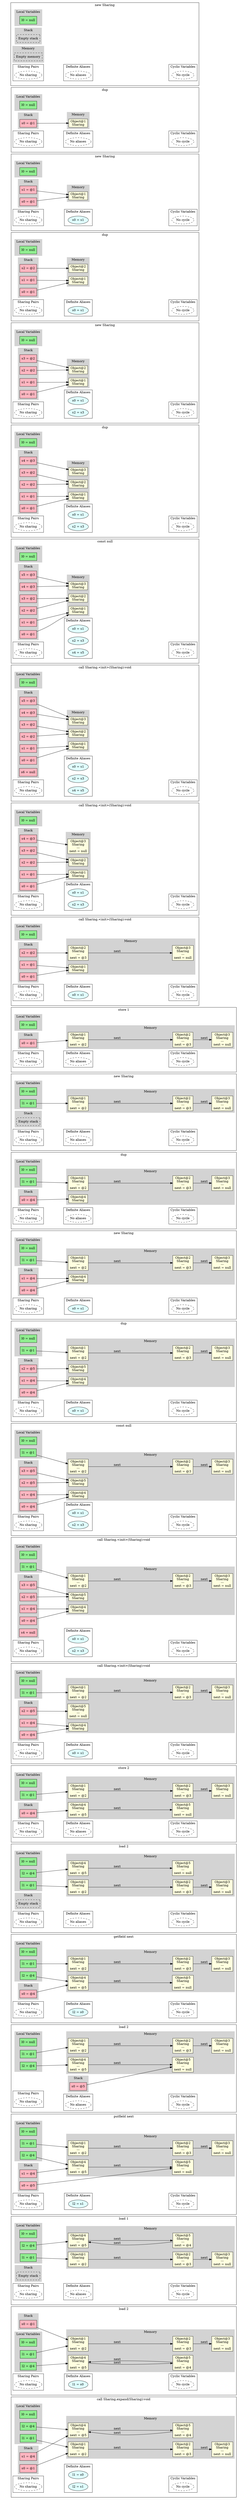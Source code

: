 digraph MemoryGraph {
 node [shape=box, style=filled, fillcolor=lightblue];
 rankdir=LR;

 // Invisible anchor subgraph
 subgraph cluster_anchor {
 style=invis;
 anchor [style=invis, shape=point, width=0, height=0];
 }

 // Starting point for subgraph ordering
 anchor_start [style=invis, shape=point];

 anchor_530939040294843 [style=invis, shape=point];
 anchor_start -> anchor_530939040294843 [style=invis];
 anchor_start = anchor_530939040294843;

 subgraph cluster_530939040294843 {
 anchor_530939040294843 [style=invis];
 label="new Sharing";
 subgraph cluster_locals_530939040294843 {
 label="Local Variables";
 style=filled;
 color=lightgrey;
 node [style=filled, fillcolor=lightgreen];
 "l0_530939040294843" [label="l0 = null"];
 }

 subgraph cluster_stack_530939040294843 {
 label="Stack";
 style=filled;
 color=lightgrey;
 node [style=filled, fillcolor=lightpink];
 "empty_stack_530939040294843" [label="Empty stack", style=dashed, fillcolor=white];
 }

 subgraph cluster_memory_530939040294843 {
 label="Memory";
 style=filled;
 color=lightgrey;
 node [style=filled, fillcolor=lightyellow];
 "empty_memory_530939040294843" [label="Empty memory", style=dashed, fillcolor=white];
 }


 // Sharing pairs
 subgraph cluster_sharing_530939040294843 {
 label="Sharing Pairs";
 node [shape=ellipse, style=filled, fillcolor=lightyellow];
 "empty_sharing_530939040294843" [label="No sharing", style=dashed, fillcolor=white];
 }

    // Alias pairs
    subgraph cluster_aliases_530939040294843 {
      label="Definite Aliases";
      node [shape=ellipse, style=filled, fillcolor=lightcyan];
      "empty_alias_530939040294843" [label="No aliases", style=dashed, fillcolor=white];
    }

 // Cyclic variables
 subgraph cluster_cyclic_530939040294843 {
 label="Cyclic Variables";
 node [shape=ellipse];
 "empty_cyclic_530939040294843" [label="No cycle", style=dashed, fillcolor=white];
 }
 // Invisible edge for horizontal alignment
 "empty_sharing_530939040294843" -> "empty_alias_530939040294843" [style=invis, weight=10];
 // Invisible edge for horizontal alignment
 "empty_alias_530939040294843" -> "empty_cyclic_530939040294843" [style=invis, weight=10];
 }
 anchor_530939051163811 [style=invis, shape=point];
 anchor_start -> anchor_530939051163811 [style=invis];
 anchor_start = anchor_530939051163811;

 subgraph cluster_530939051163811 {
 anchor_530939051163811 [style=invis];
 label="dup";
 subgraph cluster_locals_530939051163811 {
 label="Local Variables";
 style=filled;
 color=lightgrey;
 node [style=filled, fillcolor=lightgreen];
 "l0_530939051163811" [label="l0 = null"];
 }

 subgraph cluster_stack_530939051163811 {
 label="Stack";
 style=filled;
 color=lightgrey;
 node [style=filled, fillcolor=lightpink];
 "s0_530939051163811" [label="s0 = @1"];
 }

 subgraph cluster_memory_530939051163811 {
 label="Memory";
 style=filled;
 color=lightgrey;
 node [style=filled, fillcolor=lightyellow];
 "obj1_530939051163811" [label="Object@1\nSharing"];
 }

 "s0_530939051163811" -> "obj1_530939051163811";

 // Sharing pairs
 subgraph cluster_sharing_530939051163811 {
 label="Sharing Pairs";
 node [shape=ellipse, style=filled, fillcolor=lightyellow];
 "empty_sharing_530939051163811" [label="No sharing", style=dashed, fillcolor=white];
 }

    // Alias pairs
    subgraph cluster_aliases_530939051163811 {
      label="Definite Aliases";
      node [shape=ellipse, style=filled, fillcolor=lightcyan];
      "empty_alias_530939051163811" [label="No aliases", style=dashed, fillcolor=white];
    }

 // Cyclic variables
 subgraph cluster_cyclic_530939051163811 {
 label="Cyclic Variables";
 node [shape=ellipse];
 "empty_cyclic_530939051163811" [label="No cycle", style=dashed, fillcolor=white];
 }
 // Invisible edge for horizontal alignment
 "empty_sharing_530939051163811" -> "empty_alias_530939051163811" [style=invis, weight=10];
 // Invisible edge for horizontal alignment
 "empty_alias_530939051163811" -> "empty_cyclic_530939051163811" [style=invis, weight=10];
 }
 anchor_530939055542034 [style=invis, shape=point];
 anchor_start -> anchor_530939055542034 [style=invis];
 anchor_start = anchor_530939055542034;

 subgraph cluster_530939055542034 {
 anchor_530939055542034 [style=invis];
 label="new Sharing";
 subgraph cluster_locals_530939055542034 {
 label="Local Variables";
 style=filled;
 color=lightgrey;
 node [style=filled, fillcolor=lightgreen];
 "l0_530939055542034" [label="l0 = null"];
 }

 subgraph cluster_stack_530939055542034 {
 label="Stack";
 style=filled;
 color=lightgrey;
 node [style=filled, fillcolor=lightpink];
 "s0_530939055542034" [label="s0 = @1"];
 "s1_530939055542034" [label="s1 = @1"];
 }

 subgraph cluster_memory_530939055542034 {
 label="Memory";
 style=filled;
 color=lightgrey;
 node [style=filled, fillcolor=lightyellow];
 "obj1_530939055542034" [label="Object@1\nSharing"];
 }

 "s0_530939055542034" -> "obj1_530939055542034";
 "s1_530939055542034" -> "obj1_530939055542034";

 // Sharing pairs
 subgraph cluster_sharing_530939055542034 {
 label="Sharing Pairs";
 node [shape=ellipse, style=filled, fillcolor=lightyellow];
 "empty_sharing_530939055542034" [label="No sharing", style=dashed, fillcolor=white];
 }

    // Alias pairs
    subgraph cluster_aliases_530939055542034 {
      label="Definite Aliases";
      node [shape=ellipse, style=filled, fillcolor=lightcyan];
      "alias0_530939055542034" [label="s0 = s1"];
    }

 // Cyclic variables
 subgraph cluster_cyclic_530939055542034 {
 label="Cyclic Variables";
 node [shape=ellipse];
 "empty_cyclic_530939055542034" [label="No cycle", style=dashed, fillcolor=white];
 }
 // Invisible edge for horizontal alignment
 "empty_sharing_530939055542034" -> "alias0_530939055542034" [style=invis, weight=10];
 // Invisible edge for horizontal alignment
 "alias0_530939055542034" -> "empty_cyclic_530939055542034" [style=invis, weight=10];
 }
 anchor_530939062590688 [style=invis, shape=point];
 anchor_start -> anchor_530939062590688 [style=invis];
 anchor_start = anchor_530939062590688;

 subgraph cluster_530939062590688 {
 anchor_530939062590688 [style=invis];
 label="dup";
 subgraph cluster_locals_530939062590688 {
 label="Local Variables";
 style=filled;
 color=lightgrey;
 node [style=filled, fillcolor=lightgreen];
 "l0_530939062590688" [label="l0 = null"];
 }

 subgraph cluster_stack_530939062590688 {
 label="Stack";
 style=filled;
 color=lightgrey;
 node [style=filled, fillcolor=lightpink];
 "s0_530939062590688" [label="s0 = @1"];
 "s1_530939062590688" [label="s1 = @1"];
 "s2_530939062590688" [label="s2 = @2"];
 }

 subgraph cluster_memory_530939062590688 {
 label="Memory";
 style=filled;
 color=lightgrey;
 node [style=filled, fillcolor=lightyellow];
 "obj1_530939062590688" [label="Object@1\nSharing"];
 "obj2_530939062590688" [label="Object@2\nSharing"];
 }

 "s0_530939062590688" -> "obj1_530939062590688";
 "s1_530939062590688" -> "obj1_530939062590688";
 "s2_530939062590688" -> "obj2_530939062590688";

 // Sharing pairs
 subgraph cluster_sharing_530939062590688 {
 label="Sharing Pairs";
 node [shape=ellipse, style=filled, fillcolor=lightyellow];
 "empty_sharing_530939062590688" [label="No sharing", style=dashed, fillcolor=white];
 }

    // Alias pairs
    subgraph cluster_aliases_530939062590688 {
      label="Definite Aliases";
      node [shape=ellipse, style=filled, fillcolor=lightcyan];
      "alias0_530939062590688" [label="s0 = s1"];
    }

 // Cyclic variables
 subgraph cluster_cyclic_530939062590688 {
 label="Cyclic Variables";
 node [shape=ellipse];
 "empty_cyclic_530939062590688" [label="No cycle", style=dashed, fillcolor=white];
 }
 // Invisible edge for horizontal alignment
 "empty_sharing_530939062590688" -> "alias0_530939062590688" [style=invis, weight=10];
 // Invisible edge for horizontal alignment
 "alias0_530939062590688" -> "empty_cyclic_530939062590688" [style=invis, weight=10];
 }
 anchor_530939068507342 [style=invis, shape=point];
 anchor_start -> anchor_530939068507342 [style=invis];
 anchor_start = anchor_530939068507342;

 subgraph cluster_530939068507342 {
 anchor_530939068507342 [style=invis];
 label="new Sharing";
 subgraph cluster_locals_530939068507342 {
 label="Local Variables";
 style=filled;
 color=lightgrey;
 node [style=filled, fillcolor=lightgreen];
 "l0_530939068507342" [label="l0 = null"];
 }

 subgraph cluster_stack_530939068507342 {
 label="Stack";
 style=filled;
 color=lightgrey;
 node [style=filled, fillcolor=lightpink];
 "s0_530939068507342" [label="s0 = @1"];
 "s1_530939068507342" [label="s1 = @1"];
 "s2_530939068507342" [label="s2 = @2"];
 "s3_530939068507342" [label="s3 = @2"];
 }

 subgraph cluster_memory_530939068507342 {
 label="Memory";
 style=filled;
 color=lightgrey;
 node [style=filled, fillcolor=lightyellow];
 "obj1_530939068507342" [label="Object@1\nSharing"];
 "obj2_530939068507342" [label="Object@2\nSharing"];
 }

 "s0_530939068507342" -> "obj1_530939068507342";
 "s1_530939068507342" -> "obj1_530939068507342";
 "s2_530939068507342" -> "obj2_530939068507342";
 "s3_530939068507342" -> "obj2_530939068507342";

 // Sharing pairs
 subgraph cluster_sharing_530939068507342 {
 label="Sharing Pairs";
 node [shape=ellipse, style=filled, fillcolor=lightyellow];
 "empty_sharing_530939068507342" [label="No sharing", style=dashed, fillcolor=white];
 }

    // Alias pairs
    subgraph cluster_aliases_530939068507342 {
      label="Definite Aliases";
      node [shape=ellipse, style=filled, fillcolor=lightcyan];
      "alias0_530939068507342" [label="s0 = s1"];
      "alias1_530939068507342" [label="s2 = s3"];
    }

 // Cyclic variables
 subgraph cluster_cyclic_530939068507342 {
 label="Cyclic Variables";
 node [shape=ellipse];
 "empty_cyclic_530939068507342" [label="No cycle", style=dashed, fillcolor=white];
 }
 // Invisible edge for horizontal alignment
 "empty_sharing_530939068507342" -> "alias1_530939068507342" [style=invis, weight=10];
 // Invisible edge for horizontal alignment
 "alias1_530939068507342" -> "empty_cyclic_530939068507342" [style=invis, weight=10];
 }
 anchor_530939076800041 [style=invis, shape=point];
 anchor_start -> anchor_530939076800041 [style=invis];
 anchor_start = anchor_530939076800041;

 subgraph cluster_530939076800041 {
 anchor_530939076800041 [style=invis];
 label="dup";
 subgraph cluster_locals_530939076800041 {
 label="Local Variables";
 style=filled;
 color=lightgrey;
 node [style=filled, fillcolor=lightgreen];
 "l0_530939076800041" [label="l0 = null"];
 }

 subgraph cluster_stack_530939076800041 {
 label="Stack";
 style=filled;
 color=lightgrey;
 node [style=filled, fillcolor=lightpink];
 "s0_530939076800041" [label="s0 = @1"];
 "s1_530939076800041" [label="s1 = @1"];
 "s2_530939076800041" [label="s2 = @2"];
 "s3_530939076800041" [label="s3 = @2"];
 "s4_530939076800041" [label="s4 = @3"];
 }

 subgraph cluster_memory_530939076800041 {
 label="Memory";
 style=filled;
 color=lightgrey;
 node [style=filled, fillcolor=lightyellow];
 "obj1_530939076800041" [label="Object@1\nSharing"];
 "obj2_530939076800041" [label="Object@2\nSharing"];
 "obj3_530939076800041" [label="Object@3\nSharing"];
 }

 "s0_530939076800041" -> "obj1_530939076800041";
 "s1_530939076800041" -> "obj1_530939076800041";
 "s2_530939076800041" -> "obj2_530939076800041";
 "s3_530939076800041" -> "obj2_530939076800041";
 "s4_530939076800041" -> "obj3_530939076800041";

 // Sharing pairs
 subgraph cluster_sharing_530939076800041 {
 label="Sharing Pairs";
 node [shape=ellipse, style=filled, fillcolor=lightyellow];
 "empty_sharing_530939076800041" [label="No sharing", style=dashed, fillcolor=white];
 }

    // Alias pairs
    subgraph cluster_aliases_530939076800041 {
      label="Definite Aliases";
      node [shape=ellipse, style=filled, fillcolor=lightcyan];
      "alias0_530939076800041" [label="s0 = s1"];
      "alias1_530939076800041" [label="s2 = s3"];
    }

 // Cyclic variables
 subgraph cluster_cyclic_530939076800041 {
 label="Cyclic Variables";
 node [shape=ellipse];
 "empty_cyclic_530939076800041" [label="No cycle", style=dashed, fillcolor=white];
 }
 // Invisible edge for horizontal alignment
 "empty_sharing_530939076800041" -> "alias1_530939076800041" [style=invis, weight=10];
 // Invisible edge for horizontal alignment
 "alias1_530939076800041" -> "empty_cyclic_530939076800041" [style=invis, weight=10];
 }
 anchor_530939081760856 [style=invis, shape=point];
 anchor_start -> anchor_530939081760856 [style=invis];
 anchor_start = anchor_530939081760856;

 subgraph cluster_530939081760856 {
 anchor_530939081760856 [style=invis];
 label="const null";
 subgraph cluster_locals_530939081760856 {
 label="Local Variables";
 style=filled;
 color=lightgrey;
 node [style=filled, fillcolor=lightgreen];
 "l0_530939081760856" [label="l0 = null"];
 }

 subgraph cluster_stack_530939081760856 {
 label="Stack";
 style=filled;
 color=lightgrey;
 node [style=filled, fillcolor=lightpink];
 "s0_530939081760856" [label="s0 = @1"];
 "s1_530939081760856" [label="s1 = @1"];
 "s2_530939081760856" [label="s2 = @2"];
 "s3_530939081760856" [label="s3 = @2"];
 "s4_530939081760856" [label="s4 = @3"];
 "s5_530939081760856" [label="s5 = @3"];
 }

 subgraph cluster_memory_530939081760856 {
 label="Memory";
 style=filled;
 color=lightgrey;
 node [style=filled, fillcolor=lightyellow];
 "obj1_530939081760856" [label="Object@1\nSharing"];
 "obj2_530939081760856" [label="Object@2\nSharing"];
 "obj3_530939081760856" [label="Object@3\nSharing"];
 }

 "s0_530939081760856" -> "obj1_530939081760856";
 "s1_530939081760856" -> "obj1_530939081760856";
 "s2_530939081760856" -> "obj2_530939081760856";
 "s3_530939081760856" -> "obj2_530939081760856";
 "s4_530939081760856" -> "obj3_530939081760856";
 "s5_530939081760856" -> "obj3_530939081760856";

 // Sharing pairs
 subgraph cluster_sharing_530939081760856 {
 label="Sharing Pairs";
 node [shape=ellipse, style=filled, fillcolor=lightyellow];
 "empty_sharing_530939081760856" [label="No sharing", style=dashed, fillcolor=white];
 }

    // Alias pairs
    subgraph cluster_aliases_530939081760856 {
      label="Definite Aliases";
      node [shape=ellipse, style=filled, fillcolor=lightcyan];
      "alias0_530939081760856" [label="s0 = s1"];
      "alias1_530939081760856" [label="s2 = s3"];
      "alias2_530939081760856" [label="s4 = s5"];
    }

 // Cyclic variables
 subgraph cluster_cyclic_530939081760856 {
 label="Cyclic Variables";
 node [shape=ellipse];
 "empty_cyclic_530939081760856" [label="No cycle", style=dashed, fillcolor=white];
 }
 // Invisible edge for horizontal alignment
 "empty_sharing_530939081760856" -> "alias2_530939081760856" [style=invis, weight=10];
 // Invisible edge for horizontal alignment
 "alias2_530939081760856" -> "empty_cyclic_530939081760856" [style=invis, weight=10];
 }
 anchor_530939136431857 [style=invis, shape=point];
 anchor_start -> anchor_530939136431857 [style=invis];
 anchor_start = anchor_530939136431857;

 subgraph cluster_530939136431857 {
 anchor_530939136431857 [style=invis];
 label="call Sharing.<init>(Sharing):void";
 subgraph cluster_locals_530939136431857 {
 label="Local Variables";
 style=filled;
 color=lightgrey;
 node [style=filled, fillcolor=lightgreen];
 "l0_530939136431857" [label="l0 = null"];
 }

 subgraph cluster_stack_530939136431857 {
 label="Stack";
 style=filled;
 color=lightgrey;
 node [style=filled, fillcolor=lightpink];
 "s0_530939136431857" [label="s0 = @1"];
 "s1_530939136431857" [label="s1 = @1"];
 "s2_530939136431857" [label="s2 = @2"];
 "s3_530939136431857" [label="s3 = @2"];
 "s4_530939136431857" [label="s4 = @3"];
 "s5_530939136431857" [label="s5 = @3"];
 "s6_530939136431857" [label="s6 = null"];
 }

 subgraph cluster_memory_530939136431857 {
 label="Memory";
 style=filled;
 color=lightgrey;
 node [style=filled, fillcolor=lightyellow];
 "obj1_530939136431857" [label="Object@1\nSharing"];
 "obj2_530939136431857" [label="Object@2\nSharing"];
 "obj3_530939136431857" [label="Object@3\nSharing"];
 }

 "s0_530939136431857" -> "obj1_530939136431857";
 "s1_530939136431857" -> "obj1_530939136431857";
 "s2_530939136431857" -> "obj2_530939136431857";
 "s3_530939136431857" -> "obj2_530939136431857";
 "s4_530939136431857" -> "obj3_530939136431857";
 "s5_530939136431857" -> "obj3_530939136431857";

 // Sharing pairs
 subgraph cluster_sharing_530939136431857 {
 label="Sharing Pairs";
 node [shape=ellipse, style=filled, fillcolor=lightyellow];
 "empty_sharing_530939136431857" [label="No sharing", style=dashed, fillcolor=white];
 }

    // Alias pairs
    subgraph cluster_aliases_530939136431857 {
      label="Definite Aliases";
      node [shape=ellipse, style=filled, fillcolor=lightcyan];
      "alias0_530939136431857" [label="s0 = s1"];
      "alias1_530939136431857" [label="s2 = s3"];
      "alias2_530939136431857" [label="s4 = s5"];
    }

 // Cyclic variables
 subgraph cluster_cyclic_530939136431857 {
 label="Cyclic Variables";
 node [shape=ellipse];
 "empty_cyclic_530939136431857" [label="No cycle", style=dashed, fillcolor=white];
 }
 // Invisible edge for horizontal alignment
 "empty_sharing_530939136431857" -> "alias2_530939136431857" [style=invis, weight=10];
 // Invisible edge for horizontal alignment
 "alias2_530939136431857" -> "empty_cyclic_530939136431857" [style=invis, weight=10];
 }
 anchor_530939160547230 [style=invis, shape=point];
 anchor_start -> anchor_530939160547230 [style=invis];
 anchor_start = anchor_530939160547230;

 subgraph cluster_530939160547230 {
 anchor_530939160547230 [style=invis];
 label="call Sharing.<init>(Sharing):void";
 subgraph cluster_locals_530939160547230 {
 label="Local Variables";
 style=filled;
 color=lightgrey;
 node [style=filled, fillcolor=lightgreen];
 "l0_530939160547230" [label="l0 = null"];
 }

 subgraph cluster_stack_530939160547230 {
 label="Stack";
 style=filled;
 color=lightgrey;
 node [style=filled, fillcolor=lightpink];
 "s0_530939160547230" [label="s0 = @1"];
 "s1_530939160547230" [label="s1 = @1"];
 "s2_530939160547230" [label="s2 = @2"];
 "s3_530939160547230" [label="s3 = @2"];
 "s4_530939160547230" [label="s4 = @3"];
 }

 subgraph cluster_memory_530939160547230 {
 label="Memory";
 style=filled;
 color=lightgrey;
 node [style=filled, fillcolor=lightyellow];
 "obj1_530939160547230" [label="Object@1\nSharing"];
 "obj2_530939160547230" [label="Object@2\nSharing"];
 "obj3_530939160547230" [label="Object@3\nSharing\n---\nnext = null\n"];
 }

 "s0_530939160547230" -> "obj1_530939160547230";
 "s1_530939160547230" -> "obj1_530939160547230";
 "s2_530939160547230" -> "obj2_530939160547230";
 "s3_530939160547230" -> "obj2_530939160547230";
 "s4_530939160547230" -> "obj3_530939160547230";

 // Sharing pairs
 subgraph cluster_sharing_530939160547230 {
 label="Sharing Pairs";
 node [shape=ellipse, style=filled, fillcolor=lightyellow];
 "empty_sharing_530939160547230" [label="No sharing", style=dashed, fillcolor=white];
 }

    // Alias pairs
    subgraph cluster_aliases_530939160547230 {
      label="Definite Aliases";
      node [shape=ellipse, style=filled, fillcolor=lightcyan];
      "alias0_530939160547230" [label="s0 = s1"];
      "alias1_530939160547230" [label="s2 = s3"];
    }

 // Cyclic variables
 subgraph cluster_cyclic_530939160547230 {
 label="Cyclic Variables";
 node [shape=ellipse];
 "empty_cyclic_530939160547230" [label="No cycle", style=dashed, fillcolor=white];
 }
 // Invisible edge for horizontal alignment
 "empty_sharing_530939160547230" -> "alias1_530939160547230" [style=invis, weight=10];
 // Invisible edge for horizontal alignment
 "alias1_530939160547230" -> "empty_cyclic_530939160547230" [style=invis, weight=10];
 }
 anchor_530939186517302 [style=invis, shape=point];
 anchor_start -> anchor_530939186517302 [style=invis];
 anchor_start = anchor_530939186517302;

 subgraph cluster_530939186517302 {
 anchor_530939186517302 [style=invis];
 label="call Sharing.<init>(Sharing):void";
 subgraph cluster_locals_530939186517302 {
 label="Local Variables";
 style=filled;
 color=lightgrey;
 node [style=filled, fillcolor=lightgreen];
 "l0_530939186517302" [label="l0 = null"];
 }

 subgraph cluster_stack_530939186517302 {
 label="Stack";
 style=filled;
 color=lightgrey;
 node [style=filled, fillcolor=lightpink];
 "s0_530939186517302" [label="s0 = @1"];
 "s1_530939186517302" [label="s1 = @1"];
 "s2_530939186517302" [label="s2 = @2"];
 }

 subgraph cluster_memory_530939186517302 {
 label="Memory";
 style=filled;
 color=lightgrey;
 node [style=filled, fillcolor=lightyellow];
 "obj1_530939186517302" [label="Object@1\nSharing"];
 "obj2_530939186517302" [label="Object@2\nSharing\n---\nnext = @3\n"];
 "obj3_530939186517302" [label="Object@3\nSharing\n---\nnext = null\n"];
 }

 "s0_530939186517302" -> "obj1_530939186517302";
 "s1_530939186517302" -> "obj1_530939186517302";
 "s2_530939186517302" -> "obj2_530939186517302";
 "obj2_530939186517302" -> "obj3_530939186517302" [label="next"];

 // Sharing pairs
 subgraph cluster_sharing_530939186517302 {
 label="Sharing Pairs";
 node [shape=ellipse, style=filled, fillcolor=lightyellow];
 "empty_sharing_530939186517302" [label="No sharing", style=dashed, fillcolor=white];
 }

    // Alias pairs
    subgraph cluster_aliases_530939186517302 {
      label="Definite Aliases";
      node [shape=ellipse, style=filled, fillcolor=lightcyan];
      "alias0_530939186517302" [label="s0 = s1"];
    }

 // Cyclic variables
 subgraph cluster_cyclic_530939186517302 {
 label="Cyclic Variables";
 node [shape=ellipse];
 "empty_cyclic_530939186517302" [label="No cycle", style=dashed, fillcolor=white];
 }
 // Invisible edge for horizontal alignment
 "empty_sharing_530939186517302" -> "alias0_530939186517302" [style=invis, weight=10];
 // Invisible edge for horizontal alignment
 "alias0_530939186517302" -> "empty_cyclic_530939186517302" [style=invis, weight=10];
 }
 anchor_530939193190040 [style=invis, shape=point];
 anchor_start -> anchor_530939193190040 [style=invis];
 anchor_start = anchor_530939193190040;

 subgraph cluster_530939193190040 {
 anchor_530939193190040 [style=invis];
 label="store 1";
 subgraph cluster_locals_530939193190040 {
 label="Local Variables";
 style=filled;
 color=lightgrey;
 node [style=filled, fillcolor=lightgreen];
 "l0_530939193190040" [label="l0 = null"];
 }

 subgraph cluster_stack_530939193190040 {
 label="Stack";
 style=filled;
 color=lightgrey;
 node [style=filled, fillcolor=lightpink];
 "s0_530939193190040" [label="s0 = @1"];
 }

 subgraph cluster_memory_530939193190040 {
 label="Memory";
 style=filled;
 color=lightgrey;
 node [style=filled, fillcolor=lightyellow];
 "obj1_530939193190040" [label="Object@1\nSharing\n---\nnext = @2\n"];
 "obj2_530939193190040" [label="Object@2\nSharing\n---\nnext = @3\n"];
 "obj3_530939193190040" [label="Object@3\nSharing\n---\nnext = null\n"];
 }

 "s0_530939193190040" -> "obj1_530939193190040";
 "obj1_530939193190040" -> "obj2_530939193190040" [label="next"];
 "obj2_530939193190040" -> "obj3_530939193190040" [label="next"];

 // Sharing pairs
 subgraph cluster_sharing_530939193190040 {
 label="Sharing Pairs";
 node [shape=ellipse, style=filled, fillcolor=lightyellow];
 "empty_sharing_530939193190040" [label="No sharing", style=dashed, fillcolor=white];
 }

    // Alias pairs
    subgraph cluster_aliases_530939193190040 {
      label="Definite Aliases";
      node [shape=ellipse, style=filled, fillcolor=lightcyan];
      "empty_alias_530939193190040" [label="No aliases", style=dashed, fillcolor=white];
    }

 // Cyclic variables
 subgraph cluster_cyclic_530939193190040 {
 label="Cyclic Variables";
 node [shape=ellipse];
 "empty_cyclic_530939193190040" [label="No cycle", style=dashed, fillcolor=white];
 }
 // Invisible edge for horizontal alignment
 "empty_sharing_530939193190040" -> "empty_alias_530939193190040" [style=invis, weight=10];
 // Invisible edge for horizontal alignment
 "empty_alias_530939193190040" -> "empty_cyclic_530939193190040" [style=invis, weight=10];
 }
 anchor_530939200785073 [style=invis, shape=point];
 anchor_start -> anchor_530939200785073 [style=invis];
 anchor_start = anchor_530939200785073;

 subgraph cluster_530939200785073 {
 anchor_530939200785073 [style=invis];
 label="new Sharing";
 subgraph cluster_locals_530939200785073 {
 label="Local Variables";
 style=filled;
 color=lightgrey;
 node [style=filled, fillcolor=lightgreen];
 "l0_530939200785073" [label="l0 = null"];
 "l1_530939200785073" [label="l1 = @1"];
 }

 subgraph cluster_stack_530939200785073 {
 label="Stack";
 style=filled;
 color=lightgrey;
 node [style=filled, fillcolor=lightpink];
 "empty_stack_530939200785073" [label="Empty stack", style=dashed, fillcolor=white];
 }

 subgraph cluster_memory_530939200785073 {
 label="Memory";
 style=filled;
 color=lightgrey;
 node [style=filled, fillcolor=lightyellow];
 "obj1_530939200785073" [label="Object@1\nSharing\n---\nnext = @2\n"];
 "obj2_530939200785073" [label="Object@2\nSharing\n---\nnext = @3\n"];
 "obj3_530939200785073" [label="Object@3\nSharing\n---\nnext = null\n"];
 }

 "l1_530939200785073" -> "obj1_530939200785073";
 "obj1_530939200785073" -> "obj2_530939200785073" [label="next"];
 "obj2_530939200785073" -> "obj3_530939200785073" [label="next"];

 // Sharing pairs
 subgraph cluster_sharing_530939200785073 {
 label="Sharing Pairs";
 node [shape=ellipse, style=filled, fillcolor=lightyellow];
 "empty_sharing_530939200785073" [label="No sharing", style=dashed, fillcolor=white];
 }

    // Alias pairs
    subgraph cluster_aliases_530939200785073 {
      label="Definite Aliases";
      node [shape=ellipse, style=filled, fillcolor=lightcyan];
      "empty_alias_530939200785073" [label="No aliases", style=dashed, fillcolor=white];
    }

 // Cyclic variables
 subgraph cluster_cyclic_530939200785073 {
 label="Cyclic Variables";
 node [shape=ellipse];
 "empty_cyclic_530939200785073" [label="No cycle", style=dashed, fillcolor=white];
 }
 // Invisible edge for horizontal alignment
 "empty_sharing_530939200785073" -> "empty_alias_530939200785073" [style=invis, weight=10];
 // Invisible edge for horizontal alignment
 "empty_alias_530939200785073" -> "empty_cyclic_530939200785073" [style=invis, weight=10];
 }
 anchor_530939206227170 [style=invis, shape=point];
 anchor_start -> anchor_530939206227170 [style=invis];
 anchor_start = anchor_530939206227170;

 subgraph cluster_530939206227170 {
 anchor_530939206227170 [style=invis];
 label="dup";
 subgraph cluster_locals_530939206227170 {
 label="Local Variables";
 style=filled;
 color=lightgrey;
 node [style=filled, fillcolor=lightgreen];
 "l0_530939206227170" [label="l0 = null"];
 "l1_530939206227170" [label="l1 = @1"];
 }

 subgraph cluster_stack_530939206227170 {
 label="Stack";
 style=filled;
 color=lightgrey;
 node [style=filled, fillcolor=lightpink];
 "s0_530939206227170" [label="s0 = @4"];
 }

 subgraph cluster_memory_530939206227170 {
 label="Memory";
 style=filled;
 color=lightgrey;
 node [style=filled, fillcolor=lightyellow];
 "obj1_530939206227170" [label="Object@1\nSharing\n---\nnext = @2\n"];
 "obj2_530939206227170" [label="Object@2\nSharing\n---\nnext = @3\n"];
 "obj3_530939206227170" [label="Object@3\nSharing\n---\nnext = null\n"];
 "obj4_530939206227170" [label="Object@4\nSharing"];
 }

 "l1_530939206227170" -> "obj1_530939206227170";
 "s0_530939206227170" -> "obj4_530939206227170";
 "obj1_530939206227170" -> "obj2_530939206227170" [label="next"];
 "obj2_530939206227170" -> "obj3_530939206227170" [label="next"];

 // Sharing pairs
 subgraph cluster_sharing_530939206227170 {
 label="Sharing Pairs";
 node [shape=ellipse, style=filled, fillcolor=lightyellow];
 "empty_sharing_530939206227170" [label="No sharing", style=dashed, fillcolor=white];
 }

    // Alias pairs
    subgraph cluster_aliases_530939206227170 {
      label="Definite Aliases";
      node [shape=ellipse, style=filled, fillcolor=lightcyan];
      "empty_alias_530939206227170" [label="No aliases", style=dashed, fillcolor=white];
    }

 // Cyclic variables
 subgraph cluster_cyclic_530939206227170 {
 label="Cyclic Variables";
 node [shape=ellipse];
 "empty_cyclic_530939206227170" [label="No cycle", style=dashed, fillcolor=white];
 }
 // Invisible edge for horizontal alignment
 "empty_sharing_530939206227170" -> "empty_alias_530939206227170" [style=invis, weight=10];
 // Invisible edge for horizontal alignment
 "empty_alias_530939206227170" -> "empty_cyclic_530939206227170" [style=invis, weight=10];
 }
 anchor_530939210455678 [style=invis, shape=point];
 anchor_start -> anchor_530939210455678 [style=invis];
 anchor_start = anchor_530939210455678;

 subgraph cluster_530939210455678 {
 anchor_530939210455678 [style=invis];
 label="new Sharing";
 subgraph cluster_locals_530939210455678 {
 label="Local Variables";
 style=filled;
 color=lightgrey;
 node [style=filled, fillcolor=lightgreen];
 "l0_530939210455678" [label="l0 = null"];
 "l1_530939210455678" [label="l1 = @1"];
 }

 subgraph cluster_stack_530939210455678 {
 label="Stack";
 style=filled;
 color=lightgrey;
 node [style=filled, fillcolor=lightpink];
 "s0_530939210455678" [label="s0 = @4"];
 "s1_530939210455678" [label="s1 = @4"];
 }

 subgraph cluster_memory_530939210455678 {
 label="Memory";
 style=filled;
 color=lightgrey;
 node [style=filled, fillcolor=lightyellow];
 "obj1_530939210455678" [label="Object@1\nSharing\n---\nnext = @2\n"];
 "obj2_530939210455678" [label="Object@2\nSharing\n---\nnext = @3\n"];
 "obj3_530939210455678" [label="Object@3\nSharing\n---\nnext = null\n"];
 "obj4_530939210455678" [label="Object@4\nSharing"];
 }

 "l1_530939210455678" -> "obj1_530939210455678";
 "s0_530939210455678" -> "obj4_530939210455678";
 "s1_530939210455678" -> "obj4_530939210455678";
 "obj1_530939210455678" -> "obj2_530939210455678" [label="next"];
 "obj2_530939210455678" -> "obj3_530939210455678" [label="next"];

 // Sharing pairs
 subgraph cluster_sharing_530939210455678 {
 label="Sharing Pairs";
 node [shape=ellipse, style=filled, fillcolor=lightyellow];
 "empty_sharing_530939210455678" [label="No sharing", style=dashed, fillcolor=white];
 }

    // Alias pairs
    subgraph cluster_aliases_530939210455678 {
      label="Definite Aliases";
      node [shape=ellipse, style=filled, fillcolor=lightcyan];
      "alias0_530939210455678" [label="s0 = s1"];
    }

 // Cyclic variables
 subgraph cluster_cyclic_530939210455678 {
 label="Cyclic Variables";
 node [shape=ellipse];
 "empty_cyclic_530939210455678" [label="No cycle", style=dashed, fillcolor=white];
 }
 // Invisible edge for horizontal alignment
 "empty_sharing_530939210455678" -> "alias0_530939210455678" [style=invis, weight=10];
 // Invisible edge for horizontal alignment
 "alias0_530939210455678" -> "empty_cyclic_530939210455678" [style=invis, weight=10];
 }
 anchor_530939218024100 [style=invis, shape=point];
 anchor_start -> anchor_530939218024100 [style=invis];
 anchor_start = anchor_530939218024100;

 subgraph cluster_530939218024100 {
 anchor_530939218024100 [style=invis];
 label="dup";
 subgraph cluster_locals_530939218024100 {
 label="Local Variables";
 style=filled;
 color=lightgrey;
 node [style=filled, fillcolor=lightgreen];
 "l0_530939218024100" [label="l0 = null"];
 "l1_530939218024100" [label="l1 = @1"];
 }

 subgraph cluster_stack_530939218024100 {
 label="Stack";
 style=filled;
 color=lightgrey;
 node [style=filled, fillcolor=lightpink];
 "s0_530939218024100" [label="s0 = @4"];
 "s1_530939218024100" [label="s1 = @4"];
 "s2_530939218024100" [label="s2 = @5"];
 }

 subgraph cluster_memory_530939218024100 {
 label="Memory";
 style=filled;
 color=lightgrey;
 node [style=filled, fillcolor=lightyellow];
 "obj1_530939218024100" [label="Object@1\nSharing\n---\nnext = @2\n"];
 "obj2_530939218024100" [label="Object@2\nSharing\n---\nnext = @3\n"];
 "obj3_530939218024100" [label="Object@3\nSharing\n---\nnext = null\n"];
 "obj4_530939218024100" [label="Object@4\nSharing"];
 "obj5_530939218024100" [label="Object@5\nSharing"];
 }

 "l1_530939218024100" -> "obj1_530939218024100";
 "s0_530939218024100" -> "obj4_530939218024100";
 "s1_530939218024100" -> "obj4_530939218024100";
 "s2_530939218024100" -> "obj5_530939218024100";
 "obj1_530939218024100" -> "obj2_530939218024100" [label="next"];
 "obj2_530939218024100" -> "obj3_530939218024100" [label="next"];

 // Sharing pairs
 subgraph cluster_sharing_530939218024100 {
 label="Sharing Pairs";
 node [shape=ellipse, style=filled, fillcolor=lightyellow];
 "empty_sharing_530939218024100" [label="No sharing", style=dashed, fillcolor=white];
 }

    // Alias pairs
    subgraph cluster_aliases_530939218024100 {
      label="Definite Aliases";
      node [shape=ellipse, style=filled, fillcolor=lightcyan];
      "alias0_530939218024100" [label="s0 = s1"];
    }

 // Cyclic variables
 subgraph cluster_cyclic_530939218024100 {
 label="Cyclic Variables";
 node [shape=ellipse];
 "empty_cyclic_530939218024100" [label="No cycle", style=dashed, fillcolor=white];
 }
 // Invisible edge for horizontal alignment
 "empty_sharing_530939218024100" -> "alias0_530939218024100" [style=invis, weight=10];
 // Invisible edge for horizontal alignment
 "alias0_530939218024100" -> "empty_cyclic_530939218024100" [style=invis, weight=10];
 }
 anchor_530939225587655 [style=invis, shape=point];
 anchor_start -> anchor_530939225587655 [style=invis];
 anchor_start = anchor_530939225587655;

 subgraph cluster_530939225587655 {
 anchor_530939225587655 [style=invis];
 label="const null";
 subgraph cluster_locals_530939225587655 {
 label="Local Variables";
 style=filled;
 color=lightgrey;
 node [style=filled, fillcolor=lightgreen];
 "l0_530939225587655" [label="l0 = null"];
 "l1_530939225587655" [label="l1 = @1"];
 }

 subgraph cluster_stack_530939225587655 {
 label="Stack";
 style=filled;
 color=lightgrey;
 node [style=filled, fillcolor=lightpink];
 "s0_530939225587655" [label="s0 = @4"];
 "s1_530939225587655" [label="s1 = @4"];
 "s2_530939225587655" [label="s2 = @5"];
 "s3_530939225587655" [label="s3 = @5"];
 }

 subgraph cluster_memory_530939225587655 {
 label="Memory";
 style=filled;
 color=lightgrey;
 node [style=filled, fillcolor=lightyellow];
 "obj1_530939225587655" [label="Object@1\nSharing\n---\nnext = @2\n"];
 "obj2_530939225587655" [label="Object@2\nSharing\n---\nnext = @3\n"];
 "obj3_530939225587655" [label="Object@3\nSharing\n---\nnext = null\n"];
 "obj4_530939225587655" [label="Object@4\nSharing"];
 "obj5_530939225587655" [label="Object@5\nSharing"];
 }

 "l1_530939225587655" -> "obj1_530939225587655";
 "s0_530939225587655" -> "obj4_530939225587655";
 "s1_530939225587655" -> "obj4_530939225587655";
 "s2_530939225587655" -> "obj5_530939225587655";
 "s3_530939225587655" -> "obj5_530939225587655";
 "obj1_530939225587655" -> "obj2_530939225587655" [label="next"];
 "obj2_530939225587655" -> "obj3_530939225587655" [label="next"];

 // Sharing pairs
 subgraph cluster_sharing_530939225587655 {
 label="Sharing Pairs";
 node [shape=ellipse, style=filled, fillcolor=lightyellow];
 "empty_sharing_530939225587655" [label="No sharing", style=dashed, fillcolor=white];
 }

    // Alias pairs
    subgraph cluster_aliases_530939225587655 {
      label="Definite Aliases";
      node [shape=ellipse, style=filled, fillcolor=lightcyan];
      "alias0_530939225587655" [label="s0 = s1"];
      "alias1_530939225587655" [label="s2 = s3"];
    }

 // Cyclic variables
 subgraph cluster_cyclic_530939225587655 {
 label="Cyclic Variables";
 node [shape=ellipse];
 "empty_cyclic_530939225587655" [label="No cycle", style=dashed, fillcolor=white];
 }
 // Invisible edge for horizontal alignment
 "empty_sharing_530939225587655" -> "alias1_530939225587655" [style=invis, weight=10];
 // Invisible edge for horizontal alignment
 "alias1_530939225587655" -> "empty_cyclic_530939225587655" [style=invis, weight=10];
 }
 anchor_530939244483604 [style=invis, shape=point];
 anchor_start -> anchor_530939244483604 [style=invis];
 anchor_start = anchor_530939244483604;

 subgraph cluster_530939244483604 {
 anchor_530939244483604 [style=invis];
 label="call Sharing.<init>(Sharing):void";
 subgraph cluster_locals_530939244483604 {
 label="Local Variables";
 style=filled;
 color=lightgrey;
 node [style=filled, fillcolor=lightgreen];
 "l0_530939244483604" [label="l0 = null"];
 "l1_530939244483604" [label="l1 = @1"];
 }

 subgraph cluster_stack_530939244483604 {
 label="Stack";
 style=filled;
 color=lightgrey;
 node [style=filled, fillcolor=lightpink];
 "s0_530939244483604" [label="s0 = @4"];
 "s1_530939244483604" [label="s1 = @4"];
 "s2_530939244483604" [label="s2 = @5"];
 "s3_530939244483604" [label="s3 = @5"];
 "s4_530939244483604" [label="s4 = null"];
 }

 subgraph cluster_memory_530939244483604 {
 label="Memory";
 style=filled;
 color=lightgrey;
 node [style=filled, fillcolor=lightyellow];
 "obj1_530939244483604" [label="Object@1\nSharing\n---\nnext = @2\n"];
 "obj2_530939244483604" [label="Object@2\nSharing\n---\nnext = @3\n"];
 "obj3_530939244483604" [label="Object@3\nSharing\n---\nnext = null\n"];
 "obj4_530939244483604" [label="Object@4\nSharing"];
 "obj5_530939244483604" [label="Object@5\nSharing"];
 }

 "l1_530939244483604" -> "obj1_530939244483604";
 "s0_530939244483604" -> "obj4_530939244483604";
 "s1_530939244483604" -> "obj4_530939244483604";
 "s2_530939244483604" -> "obj5_530939244483604";
 "s3_530939244483604" -> "obj5_530939244483604";
 "obj1_530939244483604" -> "obj2_530939244483604" [label="next"];
 "obj2_530939244483604" -> "obj3_530939244483604" [label="next"];

 // Sharing pairs
 subgraph cluster_sharing_530939244483604 {
 label="Sharing Pairs";
 node [shape=ellipse, style=filled, fillcolor=lightyellow];
 "empty_sharing_530939244483604" [label="No sharing", style=dashed, fillcolor=white];
 }

    // Alias pairs
    subgraph cluster_aliases_530939244483604 {
      label="Definite Aliases";
      node [shape=ellipse, style=filled, fillcolor=lightcyan];
      "alias0_530939244483604" [label="s0 = s1"];
      "alias1_530939244483604" [label="s2 = s3"];
    }

 // Cyclic variables
 subgraph cluster_cyclic_530939244483604 {
 label="Cyclic Variables";
 node [shape=ellipse];
 "empty_cyclic_530939244483604" [label="No cycle", style=dashed, fillcolor=white];
 }
 // Invisible edge for horizontal alignment
 "empty_sharing_530939244483604" -> "alias1_530939244483604" [style=invis, weight=10];
 // Invisible edge for horizontal alignment
 "alias1_530939244483604" -> "empty_cyclic_530939244483604" [style=invis, weight=10];
 }
 anchor_530939262163350 [style=invis, shape=point];
 anchor_start -> anchor_530939262163350 [style=invis];
 anchor_start = anchor_530939262163350;

 subgraph cluster_530939262163350 {
 anchor_530939262163350 [style=invis];
 label="call Sharing.<init>(Sharing):void";
 subgraph cluster_locals_530939262163350 {
 label="Local Variables";
 style=filled;
 color=lightgrey;
 node [style=filled, fillcolor=lightgreen];
 "l0_530939262163350" [label="l0 = null"];
 "l1_530939262163350" [label="l1 = @1"];
 }

 subgraph cluster_stack_530939262163350 {
 label="Stack";
 style=filled;
 color=lightgrey;
 node [style=filled, fillcolor=lightpink];
 "s0_530939262163350" [label="s0 = @4"];
 "s1_530939262163350" [label="s1 = @4"];
 "s2_530939262163350" [label="s2 = @5"];
 }

 subgraph cluster_memory_530939262163350 {
 label="Memory";
 style=filled;
 color=lightgrey;
 node [style=filled, fillcolor=lightyellow];
 "obj1_530939262163350" [label="Object@1\nSharing\n---\nnext = @2\n"];
 "obj2_530939262163350" [label="Object@2\nSharing\n---\nnext = @3\n"];
 "obj3_530939262163350" [label="Object@3\nSharing\n---\nnext = null\n"];
 "obj4_530939262163350" [label="Object@4\nSharing"];
 "obj5_530939262163350" [label="Object@5\nSharing\n---\nnext = null\n"];
 }

 "l1_530939262163350" -> "obj1_530939262163350";
 "s0_530939262163350" -> "obj4_530939262163350";
 "s1_530939262163350" -> "obj4_530939262163350";
 "s2_530939262163350" -> "obj5_530939262163350";
 "obj1_530939262163350" -> "obj2_530939262163350" [label="next"];
 "obj2_530939262163350" -> "obj3_530939262163350" [label="next"];

 // Sharing pairs
 subgraph cluster_sharing_530939262163350 {
 label="Sharing Pairs";
 node [shape=ellipse, style=filled, fillcolor=lightyellow];
 "empty_sharing_530939262163350" [label="No sharing", style=dashed, fillcolor=white];
 }

    // Alias pairs
    subgraph cluster_aliases_530939262163350 {
      label="Definite Aliases";
      node [shape=ellipse, style=filled, fillcolor=lightcyan];
      "alias0_530939262163350" [label="s0 = s1"];
    }

 // Cyclic variables
 subgraph cluster_cyclic_530939262163350 {
 label="Cyclic Variables";
 node [shape=ellipse];
 "empty_cyclic_530939262163350" [label="No cycle", style=dashed, fillcolor=white];
 }
 // Invisible edge for horizontal alignment
 "empty_sharing_530939262163350" -> "alias0_530939262163350" [style=invis, weight=10];
 // Invisible edge for horizontal alignment
 "alias0_530939262163350" -> "empty_cyclic_530939262163350" [style=invis, weight=10];
 }
 anchor_530939269095664 [style=invis, shape=point];
 anchor_start -> anchor_530939269095664 [style=invis];
 anchor_start = anchor_530939269095664;

 subgraph cluster_530939269095664 {
 anchor_530939269095664 [style=invis];
 label="store 2";
 subgraph cluster_locals_530939269095664 {
 label="Local Variables";
 style=filled;
 color=lightgrey;
 node [style=filled, fillcolor=lightgreen];
 "l0_530939269095664" [label="l0 = null"];
 "l1_530939269095664" [label="l1 = @1"];
 }

 subgraph cluster_stack_530939269095664 {
 label="Stack";
 style=filled;
 color=lightgrey;
 node [style=filled, fillcolor=lightpink];
 "s0_530939269095664" [label="s0 = @4"];
 }

 subgraph cluster_memory_530939269095664 {
 label="Memory";
 style=filled;
 color=lightgrey;
 node [style=filled, fillcolor=lightyellow];
 "obj1_530939269095664" [label="Object@1\nSharing\n---\nnext = @2\n"];
 "obj2_530939269095664" [label="Object@2\nSharing\n---\nnext = @3\n"];
 "obj3_530939269095664" [label="Object@3\nSharing\n---\nnext = null\n"];
 "obj4_530939269095664" [label="Object@4\nSharing\n---\nnext = @5\n"];
 "obj5_530939269095664" [label="Object@5\nSharing\n---\nnext = null\n"];
 }

 "l1_530939269095664" -> "obj1_530939269095664";
 "s0_530939269095664" -> "obj4_530939269095664";
 "obj1_530939269095664" -> "obj2_530939269095664" [label="next"];
 "obj2_530939269095664" -> "obj3_530939269095664" [label="next"];
 "obj4_530939269095664" -> "obj5_530939269095664" [label="next"];

 // Sharing pairs
 subgraph cluster_sharing_530939269095664 {
 label="Sharing Pairs";
 node [shape=ellipse, style=filled, fillcolor=lightyellow];
 "empty_sharing_530939269095664" [label="No sharing", style=dashed, fillcolor=white];
 }

    // Alias pairs
    subgraph cluster_aliases_530939269095664 {
      label="Definite Aliases";
      node [shape=ellipse, style=filled, fillcolor=lightcyan];
      "empty_alias_530939269095664" [label="No aliases", style=dashed, fillcolor=white];
    }

 // Cyclic variables
 subgraph cluster_cyclic_530939269095664 {
 label="Cyclic Variables";
 node [shape=ellipse];
 "empty_cyclic_530939269095664" [label="No cycle", style=dashed, fillcolor=white];
 }
 // Invisible edge for horizontal alignment
 "empty_sharing_530939269095664" -> "empty_alias_530939269095664" [style=invis, weight=10];
 // Invisible edge for horizontal alignment
 "empty_alias_530939269095664" -> "empty_cyclic_530939269095664" [style=invis, weight=10];
 }
 anchor_530939275492629 [style=invis, shape=point];
 anchor_start -> anchor_530939275492629 [style=invis];
 anchor_start = anchor_530939275492629;

 subgraph cluster_530939275492629 {
 anchor_530939275492629 [style=invis];
 label="load 2";
 subgraph cluster_locals_530939275492629 {
 label="Local Variables";
 style=filled;
 color=lightgrey;
 node [style=filled, fillcolor=lightgreen];
 "l0_530939275492629" [label="l0 = null"];
 "l1_530939275492629" [label="l1 = @1"];
 "l2_530939275492629" [label="l2 = @4"];
 }

 subgraph cluster_stack_530939275492629 {
 label="Stack";
 style=filled;
 color=lightgrey;
 node [style=filled, fillcolor=lightpink];
 "empty_stack_530939275492629" [label="Empty stack", style=dashed, fillcolor=white];
 }

 subgraph cluster_memory_530939275492629 {
 label="Memory";
 style=filled;
 color=lightgrey;
 node [style=filled, fillcolor=lightyellow];
 "obj1_530939275492629" [label="Object@1\nSharing\n---\nnext = @2\n"];
 "obj2_530939275492629" [label="Object@2\nSharing\n---\nnext = @3\n"];
 "obj3_530939275492629" [label="Object@3\nSharing\n---\nnext = null\n"];
 "obj4_530939275492629" [label="Object@4\nSharing\n---\nnext = @5\n"];
 "obj5_530939275492629" [label="Object@5\nSharing\n---\nnext = null\n"];
 }

 "l1_530939275492629" -> "obj1_530939275492629";
 "l2_530939275492629" -> "obj4_530939275492629";
 "obj1_530939275492629" -> "obj2_530939275492629" [label="next"];
 "obj2_530939275492629" -> "obj3_530939275492629" [label="next"];
 "obj4_530939275492629" -> "obj5_530939275492629" [label="next"];

 // Sharing pairs
 subgraph cluster_sharing_530939275492629 {
 label="Sharing Pairs";
 node [shape=ellipse, style=filled, fillcolor=lightyellow];
 "empty_sharing_530939275492629" [label="No sharing", style=dashed, fillcolor=white];
 }

    // Alias pairs
    subgraph cluster_aliases_530939275492629 {
      label="Definite Aliases";
      node [shape=ellipse, style=filled, fillcolor=lightcyan];
      "empty_alias_530939275492629" [label="No aliases", style=dashed, fillcolor=white];
    }

 // Cyclic variables
 subgraph cluster_cyclic_530939275492629 {
 label="Cyclic Variables";
 node [shape=ellipse];
 "empty_cyclic_530939275492629" [label="No cycle", style=dashed, fillcolor=white];
 }
 // Invisible edge for horizontal alignment
 "empty_sharing_530939275492629" -> "empty_alias_530939275492629" [style=invis, weight=10];
 // Invisible edge for horizontal alignment
 "empty_alias_530939275492629" -> "empty_cyclic_530939275492629" [style=invis, weight=10];
 }
 anchor_530939281211000 [style=invis, shape=point];
 anchor_start -> anchor_530939281211000 [style=invis];
 anchor_start = anchor_530939281211000;

 subgraph cluster_530939281211000 {
 anchor_530939281211000 [style=invis];
 label="getfield next";
 subgraph cluster_locals_530939281211000 {
 label="Local Variables";
 style=filled;
 color=lightgrey;
 node [style=filled, fillcolor=lightgreen];
 "l0_530939281211000" [label="l0 = null"];
 "l1_530939281211000" [label="l1 = @1"];
 "l2_530939281211000" [label="l2 = @4"];
 }

 subgraph cluster_stack_530939281211000 {
 label="Stack";
 style=filled;
 color=lightgrey;
 node [style=filled, fillcolor=lightpink];
 "s0_530939281211000" [label="s0 = @4"];
 }

 subgraph cluster_memory_530939281211000 {
 label="Memory";
 style=filled;
 color=lightgrey;
 node [style=filled, fillcolor=lightyellow];
 "obj1_530939281211000" [label="Object@1\nSharing\n---\nnext = @2\n"];
 "obj2_530939281211000" [label="Object@2\nSharing\n---\nnext = @3\n"];
 "obj3_530939281211000" [label="Object@3\nSharing\n---\nnext = null\n"];
 "obj4_530939281211000" [label="Object@4\nSharing\n---\nnext = @5\n"];
 "obj5_530939281211000" [label="Object@5\nSharing\n---\nnext = null\n"];
 }

 "l1_530939281211000" -> "obj1_530939281211000";
 "l2_530939281211000" -> "obj4_530939281211000";
 "s0_530939281211000" -> "obj4_530939281211000";
 "obj1_530939281211000" -> "obj2_530939281211000" [label="next"];
 "obj2_530939281211000" -> "obj3_530939281211000" [label="next"];
 "obj4_530939281211000" -> "obj5_530939281211000" [label="next"];

 // Sharing pairs
 subgraph cluster_sharing_530939281211000 {
 label="Sharing Pairs";
 node [shape=ellipse, style=filled, fillcolor=lightyellow];
 "empty_sharing_530939281211000" [label="No sharing", style=dashed, fillcolor=white];
 }

    // Alias pairs
    subgraph cluster_aliases_530939281211000 {
      label="Definite Aliases";
      node [shape=ellipse, style=filled, fillcolor=lightcyan];
      "alias0_530939281211000" [label="l2 = s0"];
    }

 // Cyclic variables
 subgraph cluster_cyclic_530939281211000 {
 label="Cyclic Variables";
 node [shape=ellipse];
 "empty_cyclic_530939281211000" [label="No cycle", style=dashed, fillcolor=white];
 }
 // Invisible edge for horizontal alignment
 "empty_sharing_530939281211000" -> "alias0_530939281211000" [style=invis, weight=10];
 // Invisible edge for horizontal alignment
 "alias0_530939281211000" -> "empty_cyclic_530939281211000" [style=invis, weight=10];
 }
 anchor_530939287937596 [style=invis, shape=point];
 anchor_start -> anchor_530939287937596 [style=invis];
 anchor_start = anchor_530939287937596;

 subgraph cluster_530939287937596 {
 anchor_530939287937596 [style=invis];
 label="load 2";
 subgraph cluster_locals_530939287937596 {
 label="Local Variables";
 style=filled;
 color=lightgrey;
 node [style=filled, fillcolor=lightgreen];
 "l0_530939287937596" [label="l0 = null"];
 "l1_530939287937596" [label="l1 = @1"];
 "l2_530939287937596" [label="l2 = @4"];
 }

 subgraph cluster_stack_530939287937596 {
 label="Stack";
 style=filled;
 color=lightgrey;
 node [style=filled, fillcolor=lightpink];
 "s0_530939287937596" [label="s0 = @5"];
 }

 subgraph cluster_memory_530939287937596 {
 label="Memory";
 style=filled;
 color=lightgrey;
 node [style=filled, fillcolor=lightyellow];
 "obj1_530939287937596" [label="Object@1\nSharing\n---\nnext = @2\n"];
 "obj2_530939287937596" [label="Object@2\nSharing\n---\nnext = @3\n"];
 "obj3_530939287937596" [label="Object@3\nSharing\n---\nnext = null\n"];
 "obj4_530939287937596" [label="Object@4\nSharing\n---\nnext = @5\n"];
 "obj5_530939287937596" [label="Object@5\nSharing\n---\nnext = null\n"];
 }

 "l1_530939287937596" -> "obj1_530939287937596";
 "l2_530939287937596" -> "obj4_530939287937596";
 "s0_530939287937596" -> "obj5_530939287937596";
 "obj1_530939287937596" -> "obj2_530939287937596" [label="next"];
 "obj2_530939287937596" -> "obj3_530939287937596" [label="next"];
 "obj4_530939287937596" -> "obj5_530939287937596" [label="next"];

 // Sharing pairs
 subgraph cluster_sharing_530939287937596 {
 label="Sharing Pairs";
 node [shape=ellipse, style=filled, fillcolor=lightyellow];
 "empty_sharing_530939287937596" [label="No sharing", style=dashed, fillcolor=white];
 }

    // Alias pairs
    subgraph cluster_aliases_530939287937596 {
      label="Definite Aliases";
      node [shape=ellipse, style=filled, fillcolor=lightcyan];
      "empty_alias_530939287937596" [label="No aliases", style=dashed, fillcolor=white];
    }

 // Cyclic variables
 subgraph cluster_cyclic_530939287937596 {
 label="Cyclic Variables";
 node [shape=ellipse];
 "empty_cyclic_530939287937596" [label="No cycle", style=dashed, fillcolor=white];
 }
 // Invisible edge for horizontal alignment
 "empty_sharing_530939287937596" -> "empty_alias_530939287937596" [style=invis, weight=10];
 // Invisible edge for horizontal alignment
 "empty_alias_530939287937596" -> "empty_cyclic_530939287937596" [style=invis, weight=10];
 }
 anchor_530939292866747 [style=invis, shape=point];
 anchor_start -> anchor_530939292866747 [style=invis];
 anchor_start = anchor_530939292866747;

 subgraph cluster_530939292866747 {
 anchor_530939292866747 [style=invis];
 label="putfield next";
 subgraph cluster_locals_530939292866747 {
 label="Local Variables";
 style=filled;
 color=lightgrey;
 node [style=filled, fillcolor=lightgreen];
 "l0_530939292866747" [label="l0 = null"];
 "l1_530939292866747" [label="l1 = @1"];
 "l2_530939292866747" [label="l2 = @4"];
 }

 subgraph cluster_stack_530939292866747 {
 label="Stack";
 style=filled;
 color=lightgrey;
 node [style=filled, fillcolor=lightpink];
 "s0_530939292866747" [label="s0 = @5"];
 "s1_530939292866747" [label="s1 = @4"];
 }

 subgraph cluster_memory_530939292866747 {
 label="Memory";
 style=filled;
 color=lightgrey;
 node [style=filled, fillcolor=lightyellow];
 "obj1_530939292866747" [label="Object@1\nSharing\n---\nnext = @2\n"];
 "obj2_530939292866747" [label="Object@2\nSharing\n---\nnext = @3\n"];
 "obj3_530939292866747" [label="Object@3\nSharing\n---\nnext = null\n"];
 "obj4_530939292866747" [label="Object@4\nSharing\n---\nnext = @5\n"];
 "obj5_530939292866747" [label="Object@5\nSharing\n---\nnext = null\n"];
 }

 "l1_530939292866747" -> "obj1_530939292866747";
 "l2_530939292866747" -> "obj4_530939292866747";
 "s0_530939292866747" -> "obj5_530939292866747";
 "s1_530939292866747" -> "obj4_530939292866747";
 "obj1_530939292866747" -> "obj2_530939292866747" [label="next"];
 "obj2_530939292866747" -> "obj3_530939292866747" [label="next"];
 "obj4_530939292866747" -> "obj5_530939292866747" [label="next"];

 // Sharing pairs
 subgraph cluster_sharing_530939292866747 {
 label="Sharing Pairs";
 node [shape=ellipse, style=filled, fillcolor=lightyellow];
 "empty_sharing_530939292866747" [label="No sharing", style=dashed, fillcolor=white];
 }

    // Alias pairs
    subgraph cluster_aliases_530939292866747 {
      label="Definite Aliases";
      node [shape=ellipse, style=filled, fillcolor=lightcyan];
      "alias0_530939292866747" [label="l2 = s1"];
    }

 // Cyclic variables
 subgraph cluster_cyclic_530939292866747 {
 label="Cyclic Variables";
 node [shape=ellipse];
 "empty_cyclic_530939292866747" [label="No cycle", style=dashed, fillcolor=white];
 }
 // Invisible edge for horizontal alignment
 "empty_sharing_530939292866747" -> "alias0_530939292866747" [style=invis, weight=10];
 // Invisible edge for horizontal alignment
 "alias0_530939292866747" -> "empty_cyclic_530939292866747" [style=invis, weight=10];
 }
 anchor_530939299887136 [style=invis, shape=point];
 anchor_start -> anchor_530939299887136 [style=invis];
 anchor_start = anchor_530939299887136;

 subgraph cluster_530939299887136 {
 anchor_530939299887136 [style=invis];
 label="load 1";
 subgraph cluster_locals_530939299887136 {
 label="Local Variables";
 style=filled;
 color=lightgrey;
 node [style=filled, fillcolor=lightgreen];
 "l0_530939299887136" [label="l0 = null"];
 "l1_530939299887136" [label="l1 = @1"];
 "l2_530939299887136" [label="l2 = @4"];
 }

 subgraph cluster_stack_530939299887136 {
 label="Stack";
 style=filled;
 color=lightgrey;
 node [style=filled, fillcolor=lightpink];
 "empty_stack_530939299887136" [label="Empty stack", style=dashed, fillcolor=white];
 }

 subgraph cluster_memory_530939299887136 {
 label="Memory";
 style=filled;
 color=lightgrey;
 node [style=filled, fillcolor=lightyellow];
 "obj1_530939299887136" [label="Object@1\nSharing\n---\nnext = @2\n"];
 "obj2_530939299887136" [label="Object@2\nSharing\n---\nnext = @3\n"];
 "obj3_530939299887136" [label="Object@3\nSharing\n---\nnext = null\n"];
 "obj4_530939299887136" [label="Object@4\nSharing\n---\nnext = @5\n"];
 "obj5_530939299887136" [label="Object@5\nSharing\n---\nnext = @4\n"];
 }

 "l1_530939299887136" -> "obj1_530939299887136";
 "l2_530939299887136" -> "obj4_530939299887136";
 "obj1_530939299887136" -> "obj2_530939299887136" [label="next"];
 "obj2_530939299887136" -> "obj3_530939299887136" [label="next"];
 "obj4_530939299887136" -> "obj5_530939299887136" [label="next"];
 "obj5_530939299887136" -> "obj4_530939299887136" [label="next"];

 // Sharing pairs
 subgraph cluster_sharing_530939299887136 {
 label="Sharing Pairs";
 node [shape=ellipse, style=filled, fillcolor=lightyellow];
 "empty_sharing_530939299887136" [label="No sharing", style=dashed, fillcolor=white];
 }

    // Alias pairs
    subgraph cluster_aliases_530939299887136 {
      label="Definite Aliases";
      node [shape=ellipse, style=filled, fillcolor=lightcyan];
      "empty_alias_530939299887136" [label="No aliases", style=dashed, fillcolor=white];
    }

 // Cyclic variables
 subgraph cluster_cyclic_530939299887136 {
 label="Cyclic Variables";
 node [shape=ellipse];
 "empty_cyclic_530939299887136" [label="No cycle", style=dashed, fillcolor=white];
 }
 // Invisible edge for horizontal alignment
 "empty_sharing_530939299887136" -> "empty_alias_530939299887136" [style=invis, weight=10];
 // Invisible edge for horizontal alignment
 "empty_alias_530939299887136" -> "empty_cyclic_530939299887136" [style=invis, weight=10];
 }
 anchor_530939313956215 [style=invis, shape=point];
 anchor_start -> anchor_530939313956215 [style=invis];
 anchor_start = anchor_530939313956215;

 subgraph cluster_530939313956215 {
 anchor_530939313956215 [style=invis];
 label="load 2";
 subgraph cluster_locals_530939313956215 {
 label="Local Variables";
 style=filled;
 color=lightgrey;
 node [style=filled, fillcolor=lightgreen];
 "l0_530939313956215" [label="l0 = null"];
 "l1_530939313956215" [label="l1 = @1"];
 "l2_530939313956215" [label="l2 = @4"];
 }

 subgraph cluster_stack_530939313956215 {
 label="Stack";
 style=filled;
 color=lightgrey;
 node [style=filled, fillcolor=lightpink];
 "s0_530939313956215" [label="s0 = @1"];
 }

 subgraph cluster_memory_530939313956215 {
 label="Memory";
 style=filled;
 color=lightgrey;
 node [style=filled, fillcolor=lightyellow];
 "obj1_530939313956215" [label="Object@1\nSharing\n---\nnext = @2\n"];
 "obj2_530939313956215" [label="Object@2\nSharing\n---\nnext = @3\n"];
 "obj3_530939313956215" [label="Object@3\nSharing\n---\nnext = null\n"];
 "obj4_530939313956215" [label="Object@4\nSharing\n---\nnext = @5\n"];
 "obj5_530939313956215" [label="Object@5\nSharing\n---\nnext = @4\n"];
 }

 "l1_530939313956215" -> "obj1_530939313956215";
 "l2_530939313956215" -> "obj4_530939313956215";
 "s0_530939313956215" -> "obj1_530939313956215";
 "obj1_530939313956215" -> "obj2_530939313956215" [label="next"];
 "obj2_530939313956215" -> "obj3_530939313956215" [label="next"];
 "obj4_530939313956215" -> "obj5_530939313956215" [label="next"];
 "obj5_530939313956215" -> "obj4_530939313956215" [label="next"];

 // Sharing pairs
 subgraph cluster_sharing_530939313956215 {
 label="Sharing Pairs";
 node [shape=ellipse, style=filled, fillcolor=lightyellow];
 "empty_sharing_530939313956215" [label="No sharing", style=dashed, fillcolor=white];
 }

    // Alias pairs
    subgraph cluster_aliases_530939313956215 {
      label="Definite Aliases";
      node [shape=ellipse, style=filled, fillcolor=lightcyan];
      "alias0_530939313956215" [label="l1 = s0"];
    }

 // Cyclic variables
 subgraph cluster_cyclic_530939313956215 {
 label="Cyclic Variables";
 node [shape=ellipse];
 "empty_cyclic_530939313956215" [label="No cycle", style=dashed, fillcolor=white];
 }
 // Invisible edge for horizontal alignment
 "empty_sharing_530939313956215" -> "alias0_530939313956215" [style=invis, weight=10];
 // Invisible edge for horizontal alignment
 "alias0_530939313956215" -> "empty_cyclic_530939313956215" [style=invis, weight=10];
 }
 anchor_530939419975388 [style=invis, shape=point];
 anchor_start -> anchor_530939419975388 [style=invis];
 anchor_start = anchor_530939419975388;

 subgraph cluster_530939419975388 {
 anchor_530939419975388 [style=invis];
 label="call Sharing.expand(Sharing):void";
 subgraph cluster_locals_530939419975388 {
 label="Local Variables";
 style=filled;
 color=lightgrey;
 node [style=filled, fillcolor=lightgreen];
 "l0_530939419975388" [label="l0 = null"];
 "l1_530939419975388" [label="l1 = @1"];
 "l2_530939419975388" [label="l2 = @4"];
 }

 subgraph cluster_stack_530939419975388 {
 label="Stack";
 style=filled;
 color=lightgrey;
 node [style=filled, fillcolor=lightpink];
 "s0_530939419975388" [label="s0 = @1"];
 "s1_530939419975388" [label="s1 = @4"];
 }

 subgraph cluster_memory_530939419975388 {
 label="Memory";
 style=filled;
 color=lightgrey;
 node [style=filled, fillcolor=lightyellow];
 "obj1_530939419975388" [label="Object@1\nSharing\n---\nnext = @2\n"];
 "obj2_530939419975388" [label="Object@2\nSharing\n---\nnext = @3\n"];
 "obj3_530939419975388" [label="Object@3\nSharing\n---\nnext = null\n"];
 "obj4_530939419975388" [label="Object@4\nSharing\n---\nnext = @5\n"];
 "obj5_530939419975388" [label="Object@5\nSharing\n---\nnext = @4\n"];
 }

 "l1_530939419975388" -> "obj1_530939419975388";
 "l2_530939419975388" -> "obj4_530939419975388";
 "s0_530939419975388" -> "obj1_530939419975388";
 "s1_530939419975388" -> "obj4_530939419975388";
 "obj1_530939419975388" -> "obj2_530939419975388" [label="next"];
 "obj2_530939419975388" -> "obj3_530939419975388" [label="next"];
 "obj4_530939419975388" -> "obj5_530939419975388" [label="next"];
 "obj5_530939419975388" -> "obj4_530939419975388" [label="next"];

 // Sharing pairs
 subgraph cluster_sharing_530939419975388 {
 label="Sharing Pairs";
 node [shape=ellipse, style=filled, fillcolor=lightyellow];
 "empty_sharing_530939419975388" [label="No sharing", style=dashed, fillcolor=white];
 }

    // Alias pairs
    subgraph cluster_aliases_530939419975388 {
      label="Definite Aliases";
      node [shape=ellipse, style=filled, fillcolor=lightcyan];
      "alias0_530939419975388" [label="l1 = s0"];
      "alias1_530939419975388" [label="l2 = s1"];
    }

 // Cyclic variables
 subgraph cluster_cyclic_530939419975388 {
 label="Cyclic Variables";
 node [shape=ellipse];
 "empty_cyclic_530939419975388" [label="No cycle", style=dashed, fillcolor=white];
 }
 // Invisible edge for horizontal alignment
 "empty_sharing_530939419975388" -> "alias1_530939419975388" [style=invis, weight=10];
 // Invisible edge for horizontal alignment
 "alias1_530939419975388" -> "empty_cyclic_530939419975388" [style=invis, weight=10];
 }
}

